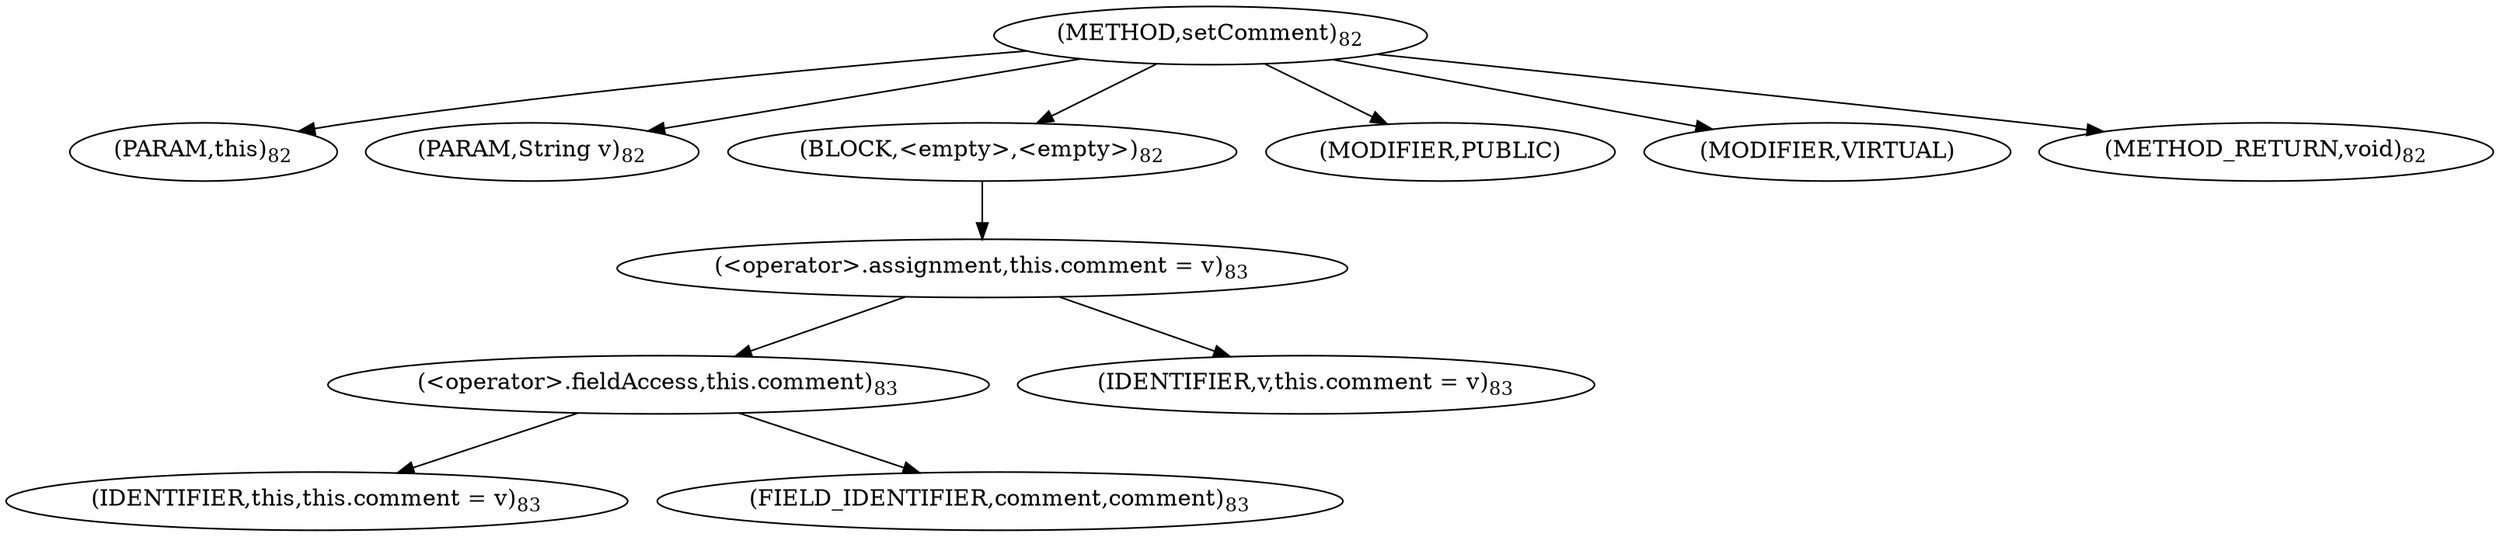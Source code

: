 digraph "setComment" {  
"122" [label = <(METHOD,setComment)<SUB>82</SUB>> ]
"9" [label = <(PARAM,this)<SUB>82</SUB>> ]
"123" [label = <(PARAM,String v)<SUB>82</SUB>> ]
"124" [label = <(BLOCK,&lt;empty&gt;,&lt;empty&gt;)<SUB>82</SUB>> ]
"125" [label = <(&lt;operator&gt;.assignment,this.comment = v)<SUB>83</SUB>> ]
"126" [label = <(&lt;operator&gt;.fieldAccess,this.comment)<SUB>83</SUB>> ]
"8" [label = <(IDENTIFIER,this,this.comment = v)<SUB>83</SUB>> ]
"127" [label = <(FIELD_IDENTIFIER,comment,comment)<SUB>83</SUB>> ]
"128" [label = <(IDENTIFIER,v,this.comment = v)<SUB>83</SUB>> ]
"129" [label = <(MODIFIER,PUBLIC)> ]
"130" [label = <(MODIFIER,VIRTUAL)> ]
"131" [label = <(METHOD_RETURN,void)<SUB>82</SUB>> ]
  "122" -> "9" 
  "122" -> "123" 
  "122" -> "124" 
  "122" -> "129" 
  "122" -> "130" 
  "122" -> "131" 
  "124" -> "125" 
  "125" -> "126" 
  "125" -> "128" 
  "126" -> "8" 
  "126" -> "127" 
}
